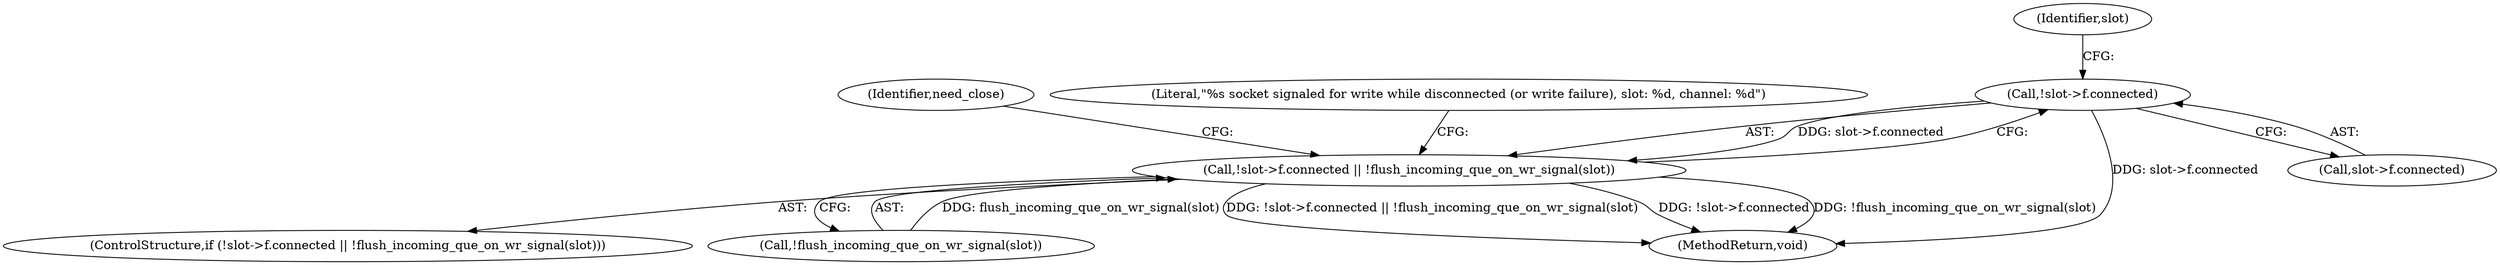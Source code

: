 digraph "0_Android_472271b153c5dc53c28beac55480a8d8434b2d5c_34@API" {
"1000192" [label="(Call,!slot->f.connected)"];
"1000191" [label="(Call,!slot->f.connected || !flush_incoming_que_on_wr_signal(slot))"];
"1000192" [label="(Call,!slot->f.connected)"];
"1000198" [label="(Call,!flush_incoming_que_on_wr_signal(slot))"];
"1000190" [label="(ControlStructure,if (!slot->f.connected || !flush_incoming_que_on_wr_signal(slot)))"];
"1000246" [label="(MethodReturn,void)"];
"1000193" [label="(Call,slot->f.connected)"];
"1000191" [label="(Call,!slot->f.connected || !flush_incoming_que_on_wr_signal(slot))"];
"1000216" [label="(Identifier,need_close)"];
"1000203" [label="(Literal,\"%s socket signaled for write while disconnected (or write failure), slot: %d, channel: %d\")"];
"1000200" [label="(Identifier,slot)"];
"1000192" -> "1000191"  [label="AST: "];
"1000192" -> "1000193"  [label="CFG: "];
"1000193" -> "1000192"  [label="AST: "];
"1000200" -> "1000192"  [label="CFG: "];
"1000191" -> "1000192"  [label="CFG: "];
"1000192" -> "1000246"  [label="DDG: slot->f.connected"];
"1000192" -> "1000191"  [label="DDG: slot->f.connected"];
"1000191" -> "1000190"  [label="AST: "];
"1000191" -> "1000198"  [label="CFG: "];
"1000198" -> "1000191"  [label="AST: "];
"1000203" -> "1000191"  [label="CFG: "];
"1000216" -> "1000191"  [label="CFG: "];
"1000191" -> "1000246"  [label="DDG: !slot->f.connected || !flush_incoming_que_on_wr_signal(slot)"];
"1000191" -> "1000246"  [label="DDG: !slot->f.connected"];
"1000191" -> "1000246"  [label="DDG: !flush_incoming_que_on_wr_signal(slot)"];
"1000198" -> "1000191"  [label="DDG: flush_incoming_que_on_wr_signal(slot)"];
}
